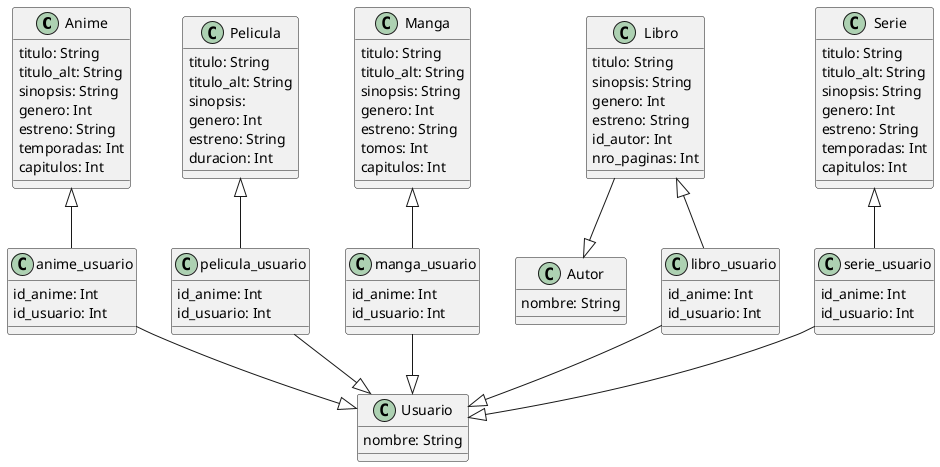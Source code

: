 @startuml Nekopedia

class Anime{
    titulo: String
    titulo_alt: String
    sinopsis: String
    genero: Int
    estreno: String
    temporadas: Int
    capitulos: Int
}

class Pelicula{
    titulo: String
    titulo_alt: String
    sinopsis: 
    genero: Int
    estreno: String
    duracion: Int
}

class Manga{
    titulo: String
    titulo_alt: String
    sinopsis: String
    genero: Int
    estreno: String
    tomos: Int
    capitulos: Int
}

class Serie{
    titulo: String
    titulo_alt: String
    sinopsis: String
    genero: Int
    estreno: String
    temporadas: Int
    capitulos: Int
}

class Libro{
    titulo: String
    sinopsis: String
    genero: Int
    estreno: String
    id_autor: Int
    nro_paginas: Int
}

class Autor{
    nombre: String
}

class Usuario{
    nombre: String
}

class anime_usuario{
    id_anime: Int
    id_usuario: Int
}

class pelicula_usuario{
    id_anime: Int
    id_usuario: Int
}

class manga_usuario{
    id_anime: Int
    id_usuario: Int
}

class libro_usuario{
    id_anime: Int
    id_usuario: Int
}

class serie_usuario{
    id_anime: Int
    id_usuario: Int
}


Anime<|-- anime_usuario
anime_usuario --|>Usuario
Pelicula<|-- pelicula_usuario
pelicula_usuario --|>Usuario
Manga<|-- manga_usuario
manga_usuario --|>Usuario
Libro<|-- libro_usuario
libro_usuario --|>Usuario
Serie<|-- serie_usuario
serie_usuario --|>Usuario
Libro --|> Autor

@enduml